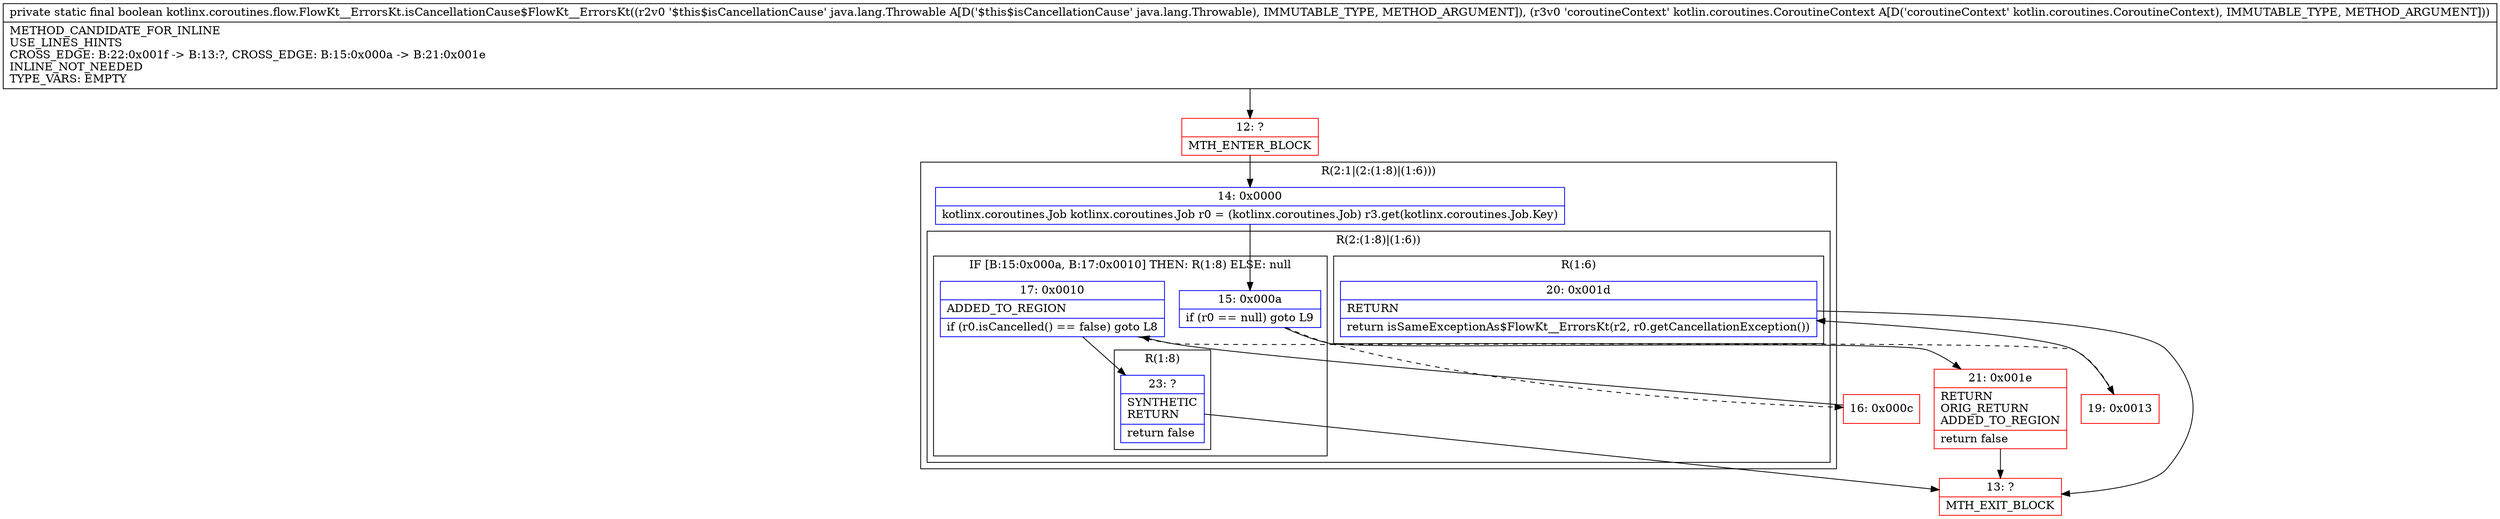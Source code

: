 digraph "CFG forkotlinx.coroutines.flow.FlowKt__ErrorsKt.isCancellationCause$FlowKt__ErrorsKt(Ljava\/lang\/Throwable;Lkotlin\/coroutines\/CoroutineContext;)Z" {
subgraph cluster_Region_191625476 {
label = "R(2:1|(2:(1:8)|(1:6)))";
node [shape=record,color=blue];
Node_14 [shape=record,label="{14\:\ 0x0000|kotlinx.coroutines.Job kotlinx.coroutines.Job r0 = (kotlinx.coroutines.Job) r3.get(kotlinx.coroutines.Job.Key)\l}"];
subgraph cluster_Region_529980643 {
label = "R(2:(1:8)|(1:6))";
node [shape=record,color=blue];
subgraph cluster_IfRegion_165793810 {
label = "IF [B:15:0x000a, B:17:0x0010] THEN: R(1:8) ELSE: null";
node [shape=record,color=blue];
Node_15 [shape=record,label="{15\:\ 0x000a|if (r0 == null) goto L9\l}"];
Node_17 [shape=record,label="{17\:\ 0x0010|ADDED_TO_REGION\l|if (r0.isCancelled() == false) goto L8\l}"];
subgraph cluster_Region_1664946693 {
label = "R(1:8)";
node [shape=record,color=blue];
Node_23 [shape=record,label="{23\:\ ?|SYNTHETIC\lRETURN\l|return false\l}"];
}
}
subgraph cluster_Region_1917790763 {
label = "R(1:6)";
node [shape=record,color=blue];
Node_20 [shape=record,label="{20\:\ 0x001d|RETURN\l|return isSameExceptionAs$FlowKt__ErrorsKt(r2, r0.getCancellationException())\l}"];
}
}
}
Node_12 [shape=record,color=red,label="{12\:\ ?|MTH_ENTER_BLOCK\l}"];
Node_16 [shape=record,color=red,label="{16\:\ 0x000c}"];
Node_19 [shape=record,color=red,label="{19\:\ 0x0013}"];
Node_13 [shape=record,color=red,label="{13\:\ ?|MTH_EXIT_BLOCK\l}"];
Node_21 [shape=record,color=red,label="{21\:\ 0x001e|RETURN\lORIG_RETURN\lADDED_TO_REGION\l|return false\l}"];
MethodNode[shape=record,label="{private static final boolean kotlinx.coroutines.flow.FlowKt__ErrorsKt.isCancellationCause$FlowKt__ErrorsKt((r2v0 '$this$isCancellationCause' java.lang.Throwable A[D('$this$isCancellationCause' java.lang.Throwable), IMMUTABLE_TYPE, METHOD_ARGUMENT]), (r3v0 'coroutineContext' kotlin.coroutines.CoroutineContext A[D('coroutineContext' kotlin.coroutines.CoroutineContext), IMMUTABLE_TYPE, METHOD_ARGUMENT]))  | METHOD_CANDIDATE_FOR_INLINE\lUSE_LINES_HINTS\lCROSS_EDGE: B:22:0x001f \-\> B:13:?, CROSS_EDGE: B:15:0x000a \-\> B:21:0x001e\lINLINE_NOT_NEEDED\lTYPE_VARS: EMPTY\l}"];
MethodNode -> Node_12;Node_14 -> Node_15;
Node_15 -> Node_16[style=dashed];
Node_15 -> Node_21;
Node_17 -> Node_19[style=dashed];
Node_17 -> Node_23;
Node_23 -> Node_13;
Node_20 -> Node_13;
Node_12 -> Node_14;
Node_16 -> Node_17;
Node_19 -> Node_20;
Node_21 -> Node_13;
}

